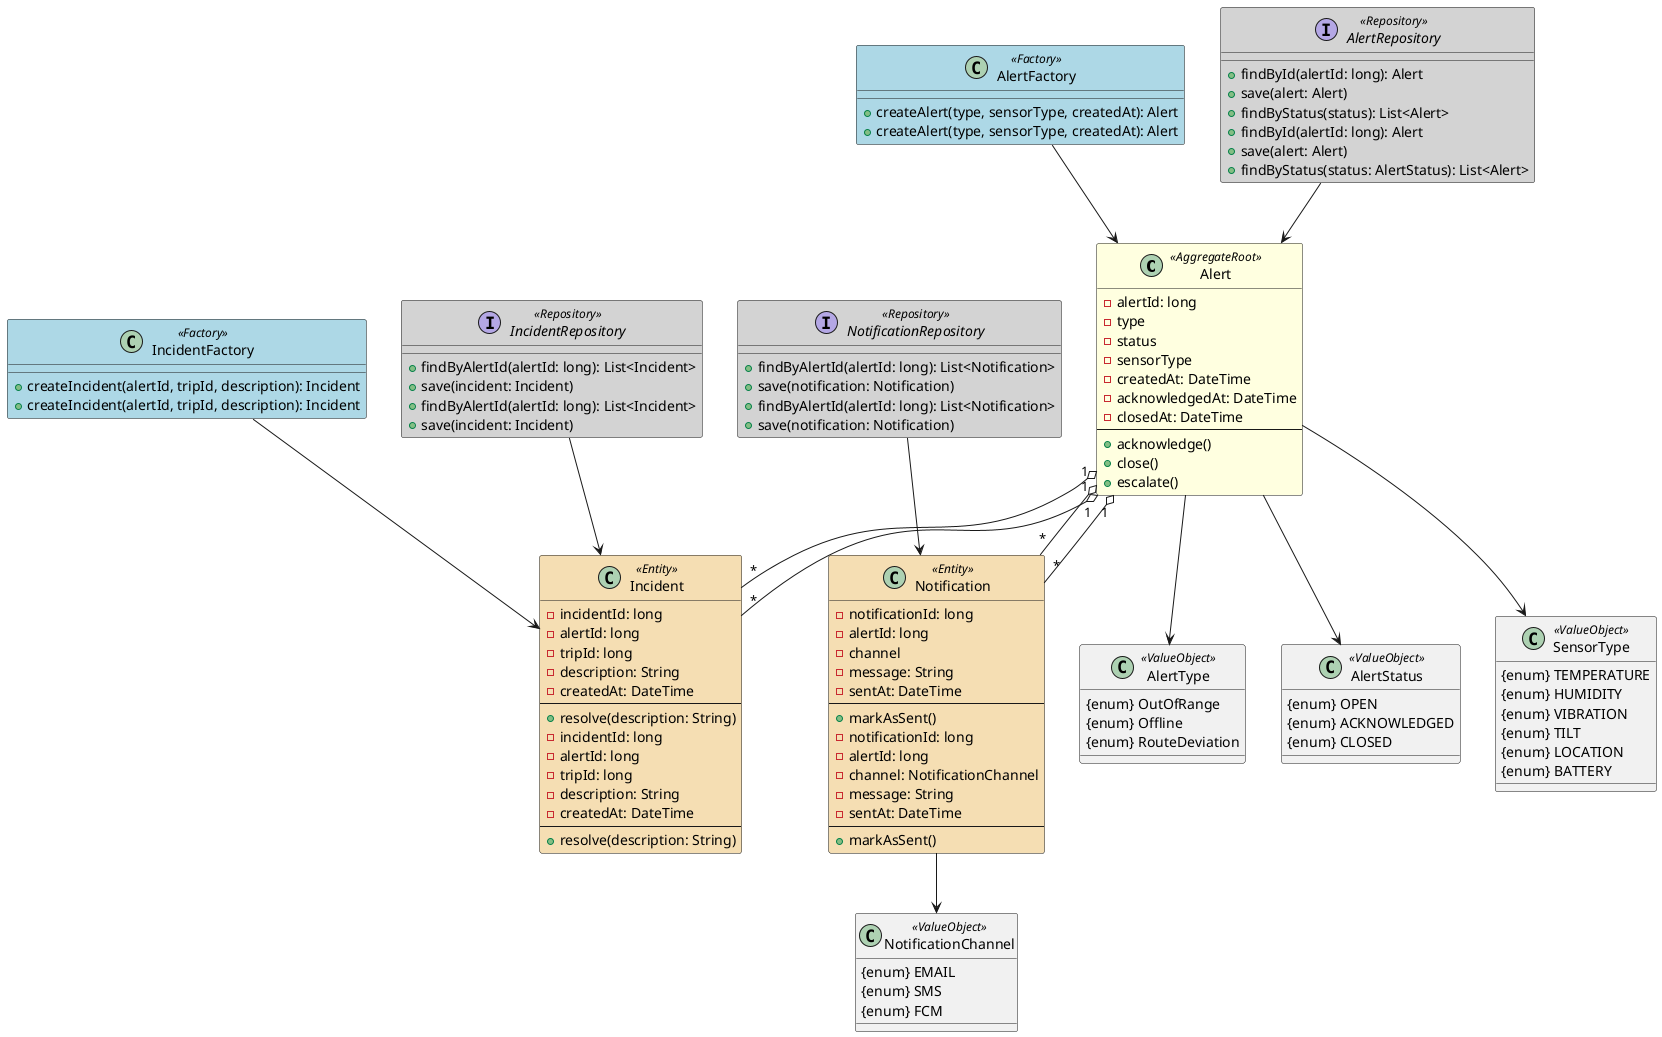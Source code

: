 @startuml
skinparam class {
  BackgroundColor<<Entity>> Wheat
  BackgroundColor<<AggregateRoot>> LightYellow
  BackgroundColor<<Factory>> LightBlue
  BackgroundColor<<Repository>> LightGray
}

' ========================
' Entities
' ========================
class Alert <<AggregateRoot>> {
  - alertId: long
  - type
  - status
  - sensorType
  - createdAt: DateTime
  - acknowledgedAt: DateTime
  - closedAt: DateTime
  --
  + acknowledge()
  + close()
  + escalate()
}

class Notification <<Entity>> {
  - notificationId: long
  - alertId: long
  - channel
  - message: String
  - sentAt: DateTime
  --
  + markAsSent()
}

class Incident <<Entity>> {
  - incidentId: long
  - alertId: long
  - tripId: long
  - description: String
  - createdAt: DateTime
  --
  + resolve(description: String)
}

' ========================
' Factories
' ========================
class AlertFactory <<Factory>> {
  + createAlert(type, sensorType, createdAt): Alert
}

class IncidentFactory <<Factory>> {
  + createIncident(alertId, tripId, description): Incident
}

' ========================
' Repositories
' ========================
interface AlertRepository <<Repository>> {
  + findById(alertId: long): Alert
  + save(alert: Alert)
  + findByStatus(status): List<Alert>
}

interface NotificationRepository <<Repository>> {
  + findByAlertId(alertId: long): List<Notification>
  + save(notification: Notification)
}

interface IncidentRepository <<Repository>> {
  + findByAlertId(alertId: long): List<Incident>
  + save(incident: Incident)
}

' ========================
' Relationships
' ========================
Alert "1" o-- "*" Notification
Alert "1" o-- "*" Incident

AlertFactory --> Alert
IncidentFactory --> Incident

AlertRepository --> Alert
NotificationRepository --> Notification
IncidentRepository --> Incident



class Notification <<Entity>> {
  - notificationId: long
  - alertId: long
  - channel: NotificationChannel
  - message: String
  - sentAt: DateTime
  --
  + markAsSent()
}

class Incident <<Entity>> {
  - incidentId: long
  - alertId: long
  - tripId: long
  - description: String
  - createdAt: DateTime
  --
  + resolve(description: String)
}

' ========================
' Value Objects
' ========================
class AlertType <<ValueObject>> {
  {enum} OutOfRange
  {enum} Offline
  {enum} RouteDeviation
}

class AlertStatus <<ValueObject>> {
  {enum} OPEN
  {enum} ACKNOWLEDGED
  {enum} CLOSED
}

class SensorType <<ValueObject>> {
  {enum} TEMPERATURE
  {enum} HUMIDITY
  {enum} VIBRATION
  {enum} TILT
  {enum} LOCATION
  {enum} BATTERY
}

class NotificationChannel <<ValueObject>> {
  {enum} EMAIL
  {enum} SMS
  {enum} FCM
}

' ========================
' Factories
' ========================
class AlertFactory <<Factory>> {
  + createAlert(type, sensorType, createdAt): Alert
}

class IncidentFactory <<Factory>> {
  + createIncident(alertId, tripId, description): Incident
}

' ========================
' Repositories
' ========================
interface AlertRepository <<Repository>> {
  + findById(alertId: long): Alert
  + save(alert: Alert)
  + findByStatus(status: AlertStatus): List<Alert>
}

interface NotificationRepository <<Repository>> {
  + findByAlertId(alertId: long): List<Notification>
  + save(notification: Notification)
}

interface IncidentRepository <<Repository>> {
  + findByAlertId(alertId: long): List<Incident>
  + save(incident: Incident)
}

' ========================
' Relationships
' ========================
Alert "1" o-- "*" Notification
Alert "1" o-- "*" Incident
Alert --> AlertType
Alert --> AlertStatus
Alert --> SensorType
Notification --> NotificationChannel
@enduml